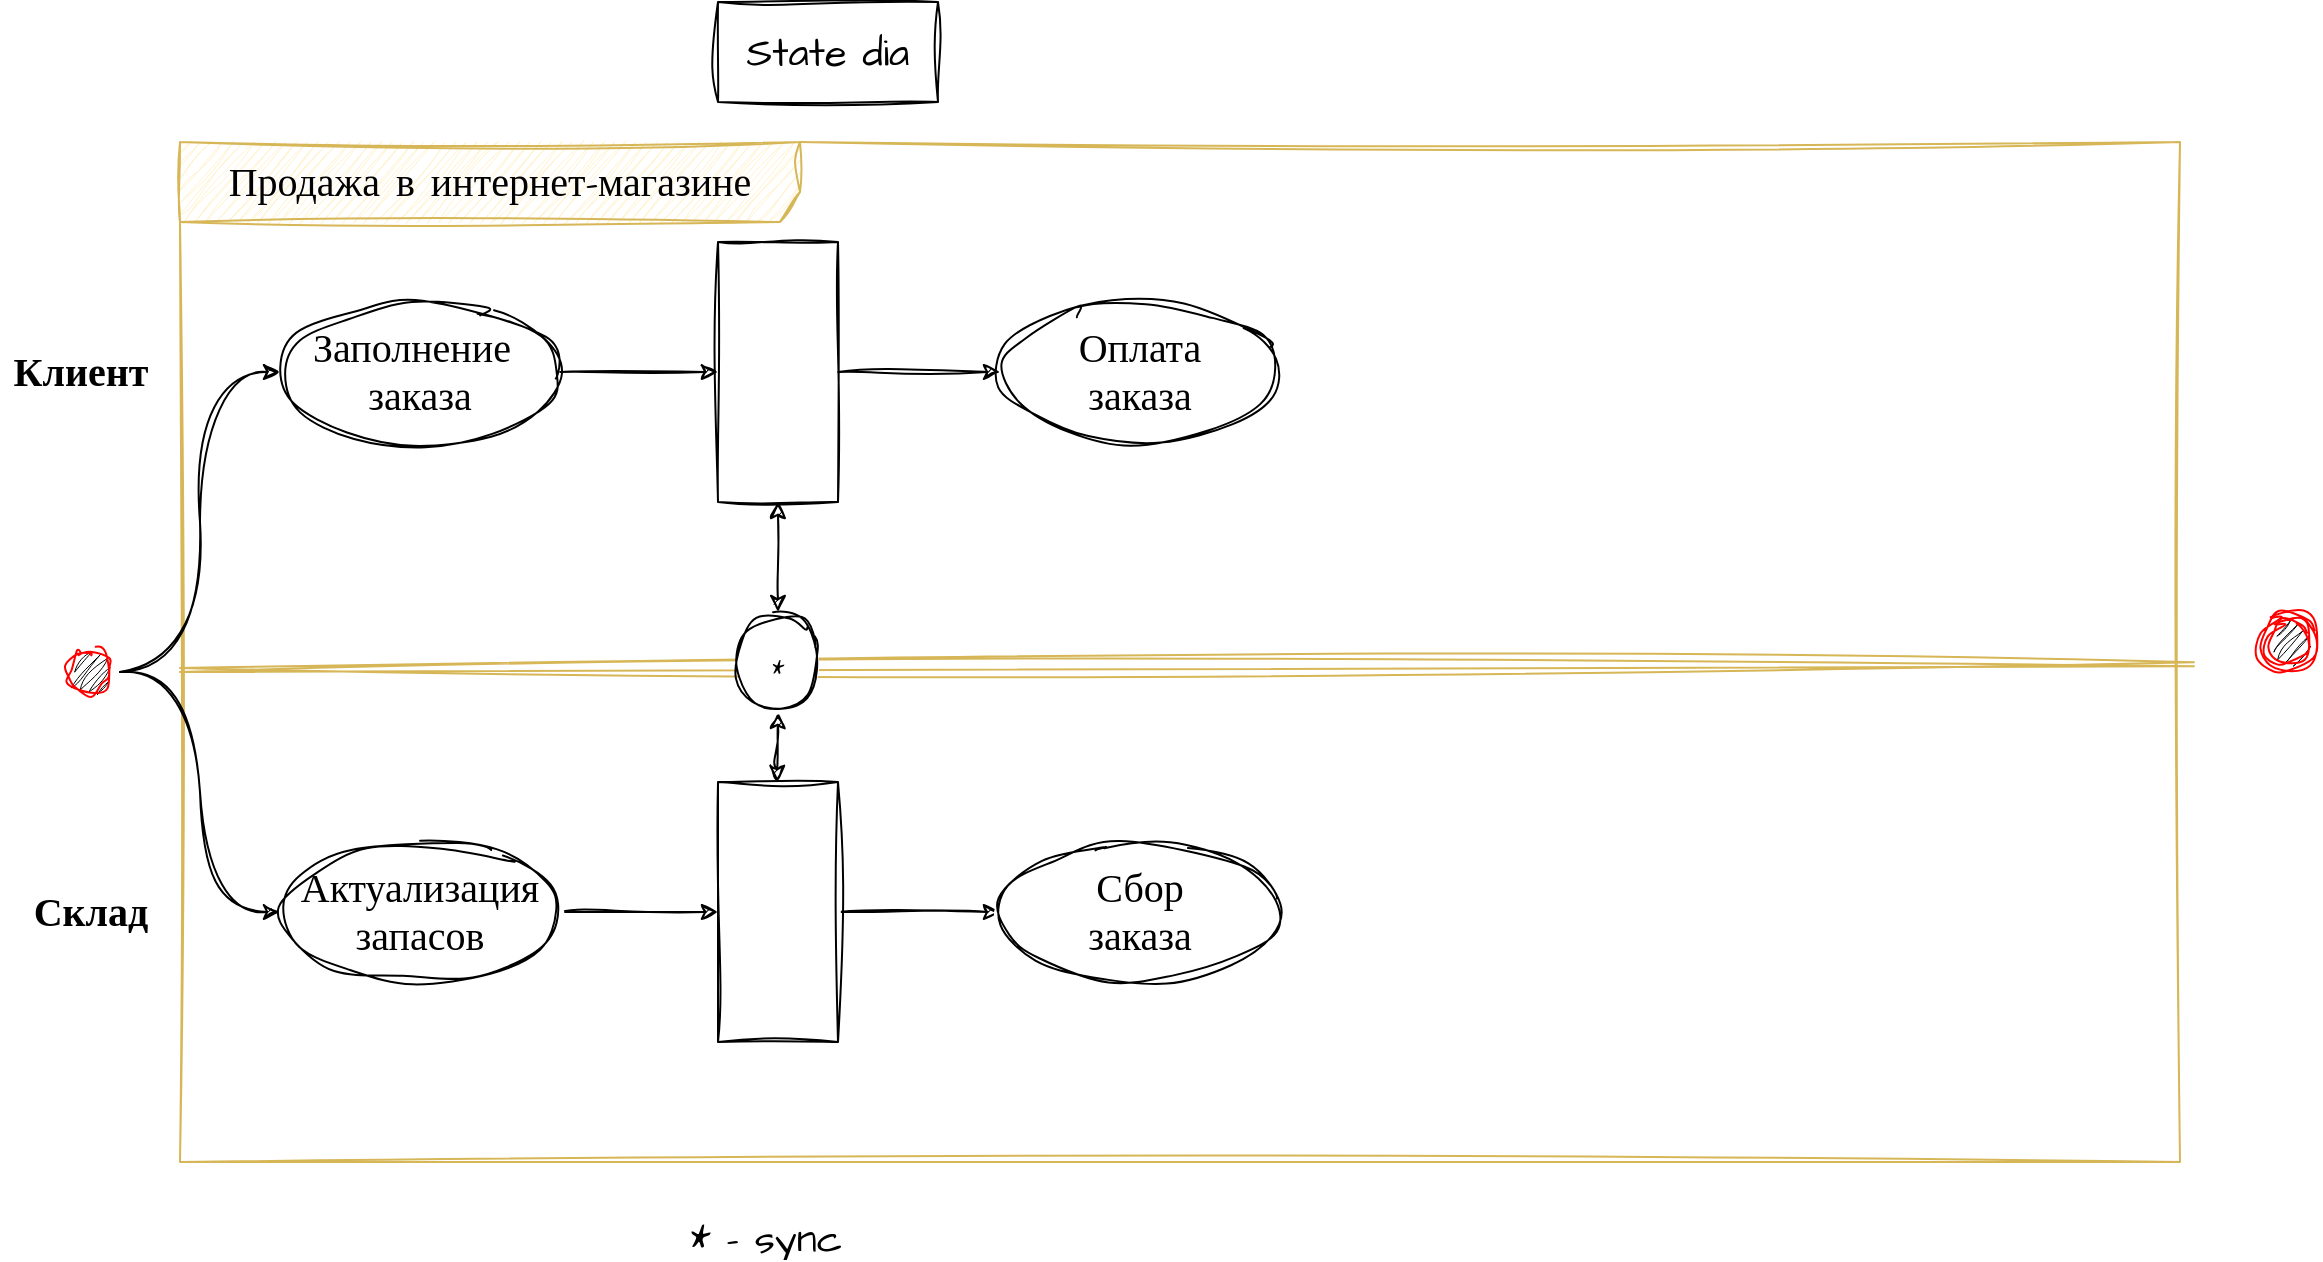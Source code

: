 <mxfile version="21.6.9" type="device">
  <diagram name="Страница — 1" id="gMszheP36ETL8VkecmeO">
    <mxGraphModel dx="1434" dy="758" grid="1" gridSize="10" guides="1" tooltips="1" connect="1" arrows="1" fold="1" page="1" pageScale="1" pageWidth="827" pageHeight="1169" math="0" shadow="0">
      <root>
        <mxCell id="0" />
        <mxCell id="1" parent="0" />
        <mxCell id="cNpoH89kcfnXUtjrv3Tl-1" value="Продажа в интернет-магазине" style="shape=umlFrame;whiteSpace=wrap;html=1;pointerEvents=0;sketch=1;hachureGap=4;jiggle=2;curveFitting=1;fontFamily=Architects Daughter;fontSource=https%3A%2F%2Ffonts.googleapis.com%2Fcss%3Ffamily%3DArchitects%2BDaughter;fontSize=20;width=310;height=40;fillColor=#fff2cc;strokeColor=#d6b656;" vertex="1" parent="1">
          <mxGeometry x="90" y="80" width="1000" height="510" as="geometry" />
        </mxCell>
        <mxCell id="cNpoH89kcfnXUtjrv3Tl-3" value="State dia" style="html=1;whiteSpace=wrap;sketch=1;hachureGap=4;jiggle=2;curveFitting=1;fontFamily=Architects Daughter;fontSource=https%3A%2F%2Ffonts.googleapis.com%2Fcss%3Ffamily%3DArchitects%2BDaughter;fontSize=20;" vertex="1" parent="1">
          <mxGeometry x="359" y="10" width="110" height="50" as="geometry" />
        </mxCell>
        <mxCell id="cNpoH89kcfnXUtjrv3Tl-14" value="" style="edgeStyle=orthogonalEdgeStyle;rounded=0;sketch=1;hachureGap=4;jiggle=2;curveFitting=1;orthogonalLoop=1;jettySize=auto;html=1;fontFamily=Architects Daughter;fontSource=https%3A%2F%2Ffonts.googleapis.com%2Fcss%3Ffamily%3DArchitects%2BDaughter;fontSize=16;entryX=0;entryY=0.5;entryDx=0;entryDy=0;curved=1;" edge="1" parent="1" source="cNpoH89kcfnXUtjrv3Tl-6" target="cNpoH89kcfnXUtjrv3Tl-10">
          <mxGeometry relative="1" as="geometry">
            <mxPoint x="45" y="250" as="targetPoint" />
          </mxGeometry>
        </mxCell>
        <mxCell id="cNpoH89kcfnXUtjrv3Tl-6" value="" style="ellipse;html=1;shape=startState;fillColor=#000000;strokeColor=#ff0000;sketch=1;hachureGap=4;jiggle=2;curveFitting=1;fontFamily=Architects Daughter;fontSource=https%3A%2F%2Ffonts.googleapis.com%2Fcss%3Ffamily%3DArchitects%2BDaughter;fontSize=20;" vertex="1" parent="1">
          <mxGeometry x="30" y="330" width="30" height="30" as="geometry" />
        </mxCell>
        <mxCell id="cNpoH89kcfnXUtjrv3Tl-8" value="" style="ellipse;html=1;shape=endState;fillColor=#000000;strokeColor=#ff0000;sketch=1;hachureGap=4;jiggle=2;curveFitting=1;fontFamily=Architects Daughter;fontSource=https%3A%2F%2Ffonts.googleapis.com%2Fcss%3Ffamily%3DArchitects%2BDaughter;fontSize=20;" vertex="1" parent="1">
          <mxGeometry x="1130" y="315" width="30" height="30" as="geometry" />
        </mxCell>
        <mxCell id="cNpoH89kcfnXUtjrv3Tl-21" value="" style="edgeStyle=orthogonalEdgeStyle;rounded=0;sketch=1;hachureGap=4;jiggle=2;curveFitting=1;orthogonalLoop=1;jettySize=auto;html=1;fontFamily=Architects Daughter;fontSource=https%3A%2F%2Ffonts.googleapis.com%2Fcss%3Ffamily%3DArchitects%2BDaughter;fontSize=16;" edge="1" parent="1" source="cNpoH89kcfnXUtjrv3Tl-10" target="cNpoH89kcfnXUtjrv3Tl-20">
          <mxGeometry relative="1" as="geometry" />
        </mxCell>
        <mxCell id="cNpoH89kcfnXUtjrv3Tl-10" value="Заполнение&amp;nbsp;&lt;br&gt;заказа" style="ellipse;whiteSpace=wrap;html=1;sketch=1;hachureGap=4;jiggle=2;curveFitting=1;fontFamily=Architects Daughter;fontSource=https%3A%2F%2Ffonts.googleapis.com%2Fcss%3Ffamily%3DArchitects%2BDaughter;fontSize=20;" vertex="1" parent="1">
          <mxGeometry x="140" y="160" width="140" height="70" as="geometry" />
        </mxCell>
        <mxCell id="cNpoH89kcfnXUtjrv3Tl-26" value="" style="edgeStyle=orthogonalEdgeStyle;rounded=0;sketch=1;hachureGap=4;jiggle=2;curveFitting=1;orthogonalLoop=1;jettySize=auto;html=1;fontFamily=Architects Daughter;fontSource=https%3A%2F%2Ffonts.googleapis.com%2Fcss%3Ffamily%3DArchitects%2BDaughter;fontSize=16;" edge="1" parent="1" source="cNpoH89kcfnXUtjrv3Tl-11" target="cNpoH89kcfnXUtjrv3Tl-25">
          <mxGeometry relative="1" as="geometry" />
        </mxCell>
        <mxCell id="cNpoH89kcfnXUtjrv3Tl-11" value="Актуализация&lt;br&gt;запасов" style="ellipse;whiteSpace=wrap;html=1;sketch=1;hachureGap=4;jiggle=2;curveFitting=1;fontFamily=Architects Daughter;fontSource=https%3A%2F%2Ffonts.googleapis.com%2Fcss%3Ffamily%3DArchitects%2BDaughter;fontSize=20;" vertex="1" parent="1">
          <mxGeometry x="140" y="430" width="140" height="70" as="geometry" />
        </mxCell>
        <mxCell id="cNpoH89kcfnXUtjrv3Tl-12" value="Склад" style="text;align=center;fontStyle=1;verticalAlign=middle;spacingLeft=3;spacingRight=3;strokeColor=none;rotatable=0;points=[[0,0.5],[1,0.5]];portConstraint=eastwest;html=1;fontSize=20;fontFamily=Architects Daughter;" vertex="1" parent="1">
          <mxGeometry x="5" y="452" width="80" height="26" as="geometry" />
        </mxCell>
        <mxCell id="cNpoH89kcfnXUtjrv3Tl-13" value="Клиент" style="text;align=center;fontStyle=1;verticalAlign=middle;spacingLeft=3;spacingRight=3;strokeColor=none;rotatable=0;points=[[0,0.5],[1,0.5]];portConstraint=eastwest;html=1;fontSize=20;fontFamily=Architects Daughter;" vertex="1" parent="1">
          <mxGeometry y="182" width="80" height="26" as="geometry" />
        </mxCell>
        <mxCell id="cNpoH89kcfnXUtjrv3Tl-16" value="" style="edgeStyle=orthogonalEdgeStyle;rounded=0;sketch=1;hachureGap=4;jiggle=2;curveFitting=1;orthogonalLoop=1;jettySize=auto;html=1;fontFamily=Architects Daughter;fontSource=https%3A%2F%2Ffonts.googleapis.com%2Fcss%3Ffamily%3DArchitects%2BDaughter;fontSize=16;entryX=0;entryY=0.5;entryDx=0;entryDy=0;curved=1;exitX=1;exitY=0.5;exitDx=0;exitDy=0;" edge="1" parent="1" source="cNpoH89kcfnXUtjrv3Tl-6" target="cNpoH89kcfnXUtjrv3Tl-11">
          <mxGeometry relative="1" as="geometry">
            <mxPoint x="150" y="205" as="targetPoint" />
            <mxPoint x="70" y="355" as="sourcePoint" />
          </mxGeometry>
        </mxCell>
        <mxCell id="cNpoH89kcfnXUtjrv3Tl-36" value="" style="edgeStyle=orthogonalEdgeStyle;rounded=0;sketch=1;hachureGap=4;jiggle=2;curveFitting=1;orthogonalLoop=1;jettySize=auto;html=1;fontFamily=Architects Daughter;fontSource=https%3A%2F%2Ffonts.googleapis.com%2Fcss%3Ffamily%3DArchitects%2BDaughter;fontSize=16;" edge="1" parent="1" source="cNpoH89kcfnXUtjrv3Tl-20" target="cNpoH89kcfnXUtjrv3Tl-33">
          <mxGeometry relative="1" as="geometry" />
        </mxCell>
        <mxCell id="cNpoH89kcfnXUtjrv3Tl-20" value="" style="whiteSpace=wrap;html=1;fontSize=20;fontFamily=Architects Daughter;sketch=1;hachureGap=4;jiggle=2;curveFitting=1;fontSource=https%3A%2F%2Ffonts.googleapis.com%2Fcss%3Ffamily%3DArchitects%2BDaughter;" vertex="1" parent="1">
          <mxGeometry x="359" y="130" width="60" height="130" as="geometry" />
        </mxCell>
        <mxCell id="cNpoH89kcfnXUtjrv3Tl-35" value="" style="edgeStyle=orthogonalEdgeStyle;rounded=0;sketch=1;hachureGap=4;jiggle=2;curveFitting=1;orthogonalLoop=1;jettySize=auto;html=1;fontFamily=Architects Daughter;fontSource=https%3A%2F%2Ffonts.googleapis.com%2Fcss%3Ffamily%3DArchitects%2BDaughter;fontSize=16;" edge="1" parent="1" source="cNpoH89kcfnXUtjrv3Tl-25" target="cNpoH89kcfnXUtjrv3Tl-34">
          <mxGeometry relative="1" as="geometry" />
        </mxCell>
        <mxCell id="cNpoH89kcfnXUtjrv3Tl-25" value="" style="whiteSpace=wrap;html=1;fontSize=20;fontFamily=Architects Daughter;sketch=1;hachureGap=4;jiggle=2;curveFitting=1;fontSource=https%3A%2F%2Ffonts.googleapis.com%2Fcss%3Ffamily%3DArchitects%2BDaughter;" vertex="1" parent="1">
          <mxGeometry x="359" y="400" width="60" height="130" as="geometry" />
        </mxCell>
        <mxCell id="cNpoH89kcfnXUtjrv3Tl-28" value="" style="shape=link;html=1;rounded=0;sketch=1;hachureGap=4;jiggle=2;curveFitting=1;fontFamily=Architects Daughter;fontSource=https%3A%2F%2Ffonts.googleapis.com%2Fcss%3Ffamily%3DArchitects%2BDaughter;fontSize=16;width=-2;entryX=1.007;entryY=0.512;entryDx=0;entryDy=0;entryPerimeter=0;fillColor=#fff2cc;strokeColor=#d6b656;" edge="1" parent="1" target="cNpoH89kcfnXUtjrv3Tl-1">
          <mxGeometry width="100" relative="1" as="geometry">
            <mxPoint x="90" y="344" as="sourcePoint" />
            <mxPoint x="190" y="344" as="targetPoint" />
          </mxGeometry>
        </mxCell>
        <mxCell id="cNpoH89kcfnXUtjrv3Tl-29" value="" style="endArrow=classic;startArrow=classic;html=1;rounded=0;sketch=1;hachureGap=4;jiggle=2;curveFitting=1;fontFamily=Architects Daughter;fontSource=https%3A%2F%2Ffonts.googleapis.com%2Fcss%3Ffamily%3DArchitects%2BDaughter;fontSize=16;entryX=0.5;entryY=1;entryDx=0;entryDy=0;" edge="1" parent="1" source="cNpoH89kcfnXUtjrv3Tl-31" target="cNpoH89kcfnXUtjrv3Tl-20">
          <mxGeometry width="50" height="50" relative="1" as="geometry">
            <mxPoint x="389" y="340" as="sourcePoint" />
            <mxPoint x="380" y="280" as="targetPoint" />
          </mxGeometry>
        </mxCell>
        <mxCell id="cNpoH89kcfnXUtjrv3Tl-30" value="" style="endArrow=classic;startArrow=classic;html=1;rounded=0;sketch=1;hachureGap=4;jiggle=2;curveFitting=1;fontFamily=Architects Daughter;fontSource=https%3A%2F%2Ffonts.googleapis.com%2Fcss%3Ffamily%3DArchitects%2BDaughter;fontSize=16;entryX=0.5;entryY=1;entryDx=0;entryDy=0;" edge="1" parent="1" target="cNpoH89kcfnXUtjrv3Tl-31">
          <mxGeometry width="50" height="50" relative="1" as="geometry">
            <mxPoint x="388.5" y="400" as="sourcePoint" />
            <mxPoint x="389" y="340" as="targetPoint" />
          </mxGeometry>
        </mxCell>
        <mxCell id="cNpoH89kcfnXUtjrv3Tl-32" value="" style="endArrow=classic;startArrow=classic;html=1;rounded=0;sketch=1;hachureGap=4;jiggle=2;curveFitting=1;fontFamily=Architects Daughter;fontSource=https%3A%2F%2Ffonts.googleapis.com%2Fcss%3Ffamily%3DArchitects%2BDaughter;fontSize=16;entryX=0.5;entryY=1;entryDx=0;entryDy=0;" edge="1" parent="1" target="cNpoH89kcfnXUtjrv3Tl-31">
          <mxGeometry width="50" height="50" relative="1" as="geometry">
            <mxPoint x="389" y="340" as="sourcePoint" />
            <mxPoint x="389" y="260" as="targetPoint" />
          </mxGeometry>
        </mxCell>
        <mxCell id="cNpoH89kcfnXUtjrv3Tl-31" value="&lt;font style=&quot;font-size: 12px;&quot;&gt;*&lt;/font&gt;" style="ellipse;whiteSpace=wrap;html=1;sketch=1;hachureGap=4;jiggle=2;curveFitting=1;fontFamily=Architects Daughter;fontSource=https%3A%2F%2Ffonts.googleapis.com%2Fcss%3Ffamily%3DArchitects%2BDaughter;fontSize=20;" vertex="1" parent="1">
          <mxGeometry x="369" y="315" width="40" height="50" as="geometry" />
        </mxCell>
        <mxCell id="cNpoH89kcfnXUtjrv3Tl-33" value="Оплата&lt;br&gt;заказа" style="ellipse;whiteSpace=wrap;html=1;sketch=1;hachureGap=4;jiggle=2;curveFitting=1;fontFamily=Architects Daughter;fontSource=https%3A%2F%2Ffonts.googleapis.com%2Fcss%3Ffamily%3DArchitects%2BDaughter;fontSize=20;" vertex="1" parent="1">
          <mxGeometry x="500" y="160" width="140" height="70" as="geometry" />
        </mxCell>
        <mxCell id="cNpoH89kcfnXUtjrv3Tl-34" value="Сбор&lt;br&gt;заказа" style="ellipse;whiteSpace=wrap;html=1;sketch=1;hachureGap=4;jiggle=2;curveFitting=1;fontFamily=Architects Daughter;fontSource=https%3A%2F%2Ffonts.googleapis.com%2Fcss%3Ffamily%3DArchitects%2BDaughter;fontSize=20;" vertex="1" parent="1">
          <mxGeometry x="500" y="430" width="140" height="70" as="geometry" />
        </mxCell>
        <mxCell id="cNpoH89kcfnXUtjrv3Tl-38" value="* - sync" style="text;strokeColor=none;fillColor=none;align=left;verticalAlign=top;spacingLeft=4;spacingRight=4;overflow=hidden;rotatable=0;points=[[0,0.5],[1,0.5]];portConstraint=eastwest;whiteSpace=wrap;html=1;fontSize=20;fontFamily=Architects Daughter;" vertex="1" parent="1">
          <mxGeometry x="339" y="610" width="100" height="26" as="geometry" />
        </mxCell>
      </root>
    </mxGraphModel>
  </diagram>
</mxfile>
